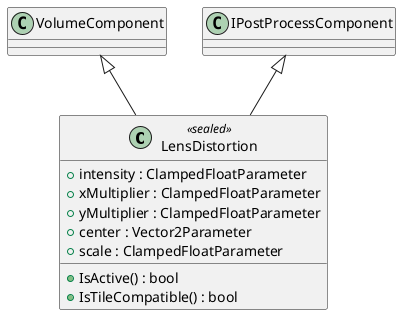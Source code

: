 @startuml
class LensDistortion <<sealed>> {
    + intensity : ClampedFloatParameter
    + xMultiplier : ClampedFloatParameter
    + yMultiplier : ClampedFloatParameter
    + center : Vector2Parameter
    + scale : ClampedFloatParameter
    + IsActive() : bool
    + IsTileCompatible() : bool
}
VolumeComponent <|-- LensDistortion
IPostProcessComponent <|-- LensDistortion
@enduml
